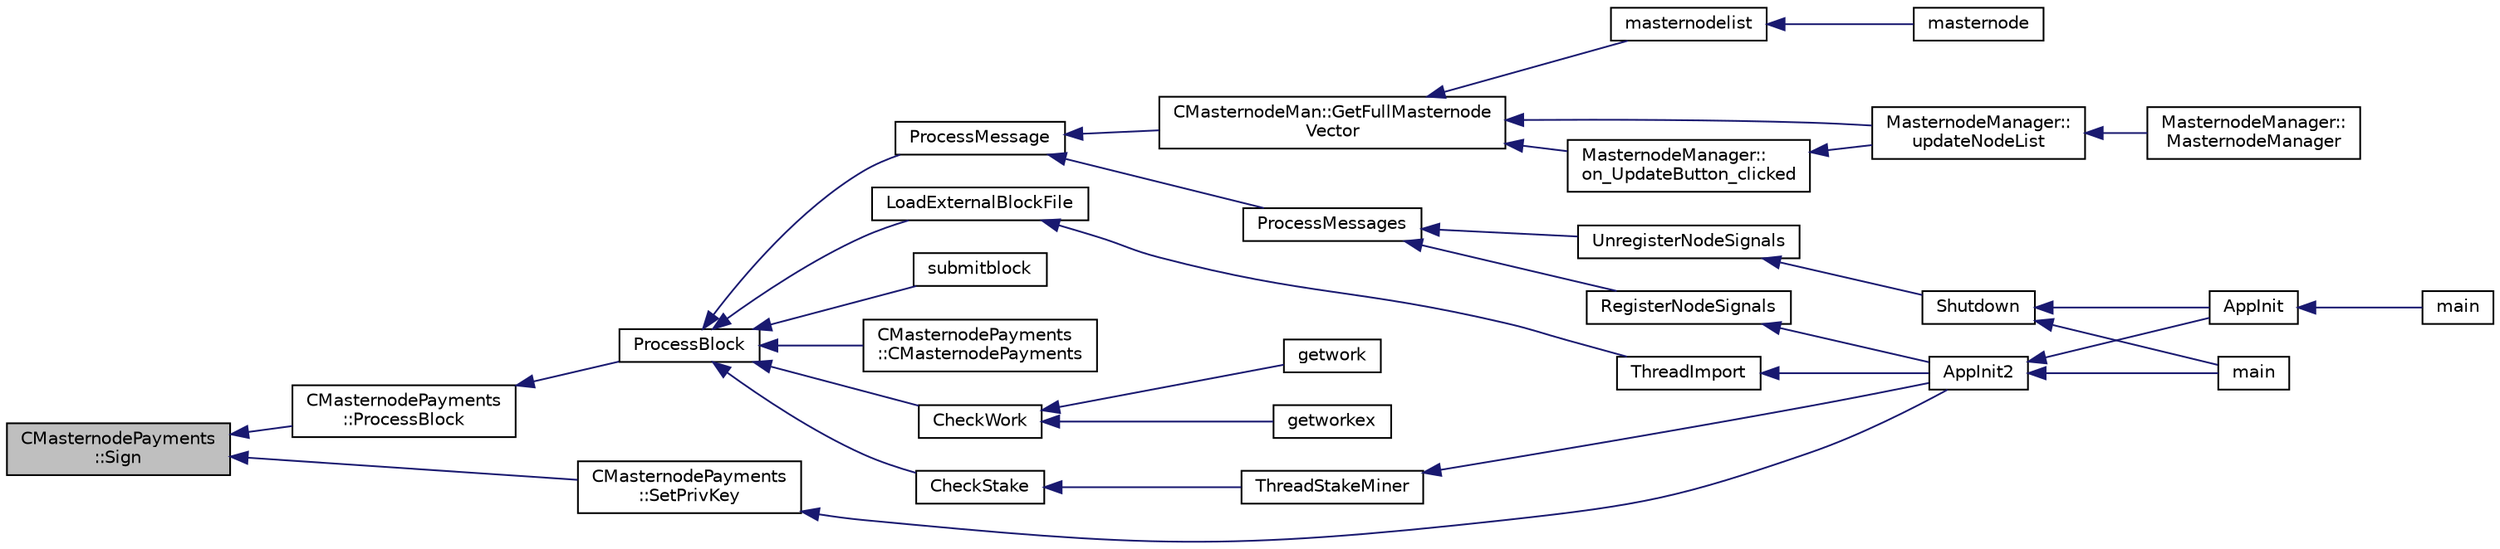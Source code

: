 digraph "CMasternodePayments::Sign"
{
  edge [fontname="Helvetica",fontsize="10",labelfontname="Helvetica",labelfontsize="10"];
  node [fontname="Helvetica",fontsize="10",shape=record];
  rankdir="LR";
  Node969 [label="CMasternodePayments\l::Sign",height=0.2,width=0.4,color="black", fillcolor="grey75", style="filled", fontcolor="black"];
  Node969 -> Node970 [dir="back",color="midnightblue",fontsize="10",style="solid",fontname="Helvetica"];
  Node970 [label="CMasternodePayments\l::ProcessBlock",height=0.2,width=0.4,color="black", fillcolor="white", style="filled",URL="$dc/d9a/class_c_masternode_payments.html#aa23dfbc148f10f601e9771bfcffea441"];
  Node970 -> Node971 [dir="back",color="midnightblue",fontsize="10",style="solid",fontname="Helvetica"];
  Node971 [label="ProcessBlock",height=0.2,width=0.4,color="black", fillcolor="white", style="filled",URL="$d4/dbf/main_8h.html#a7c8a7be3439bb5e1e40548a332a3cf29"];
  Node971 -> Node972 [dir="back",color="midnightblue",fontsize="10",style="solid",fontname="Helvetica"];
  Node972 [label="LoadExternalBlockFile",height=0.2,width=0.4,color="black", fillcolor="white", style="filled",URL="$df/d0a/main_8cpp.html#afbdbbb5a1b376748e5460cbcf644a9af"];
  Node972 -> Node973 [dir="back",color="midnightblue",fontsize="10",style="solid",fontname="Helvetica"];
  Node973 [label="ThreadImport",height=0.2,width=0.4,color="black", fillcolor="white", style="filled",URL="$d4/dbf/main_8h.html#a0189c34248cd89bbbe20d4d6045bd7c9"];
  Node973 -> Node974 [dir="back",color="midnightblue",fontsize="10",style="solid",fontname="Helvetica"];
  Node974 [label="AppInit2",height=0.2,width=0.4,color="black", fillcolor="white", style="filled",URL="$d8/dc0/init_8h.html#a1a4c1bfbf6ba1db77e988b89b9cadfd3",tooltip="Initialize ion. "];
  Node974 -> Node975 [dir="back",color="midnightblue",fontsize="10",style="solid",fontname="Helvetica"];
  Node975 [label="AppInit",height=0.2,width=0.4,color="black", fillcolor="white", style="filled",URL="$d4/d35/iond_8cpp.html#ac59316b767e6984e1285f0531275286b"];
  Node975 -> Node976 [dir="back",color="midnightblue",fontsize="10",style="solid",fontname="Helvetica"];
  Node976 [label="main",height=0.2,width=0.4,color="black", fillcolor="white", style="filled",URL="$d4/d35/iond_8cpp.html#a0ddf1224851353fc92bfbff6f499fa97"];
  Node974 -> Node977 [dir="back",color="midnightblue",fontsize="10",style="solid",fontname="Helvetica"];
  Node977 [label="main",height=0.2,width=0.4,color="black", fillcolor="white", style="filled",URL="$d5/d2d/ion_8cpp.html#a0ddf1224851353fc92bfbff6f499fa97"];
  Node971 -> Node978 [dir="back",color="midnightblue",fontsize="10",style="solid",fontname="Helvetica"];
  Node978 [label="ProcessMessage",height=0.2,width=0.4,color="black", fillcolor="white", style="filled",URL="$df/d0a/main_8cpp.html#a8ba92b1a4bce3c835e887a9073d17d8e"];
  Node978 -> Node979 [dir="back",color="midnightblue",fontsize="10",style="solid",fontname="Helvetica"];
  Node979 [label="ProcessMessages",height=0.2,width=0.4,color="black", fillcolor="white", style="filled",URL="$d4/dbf/main_8h.html#a196f9318f02448b85b28d612698934fd"];
  Node979 -> Node980 [dir="back",color="midnightblue",fontsize="10",style="solid",fontname="Helvetica"];
  Node980 [label="RegisterNodeSignals",height=0.2,width=0.4,color="black", fillcolor="white", style="filled",URL="$d4/dbf/main_8h.html#ab02615ff65f91d69f8d786ec900baa8a",tooltip="Register with a network node to receive its signals. "];
  Node980 -> Node974 [dir="back",color="midnightblue",fontsize="10",style="solid",fontname="Helvetica"];
  Node979 -> Node981 [dir="back",color="midnightblue",fontsize="10",style="solid",fontname="Helvetica"];
  Node981 [label="UnregisterNodeSignals",height=0.2,width=0.4,color="black", fillcolor="white", style="filled",URL="$d4/dbf/main_8h.html#a3ef0cc6e9d9d6435ee2a5569244d6ebd",tooltip="Unregister a network node. "];
  Node981 -> Node982 [dir="back",color="midnightblue",fontsize="10",style="solid",fontname="Helvetica"];
  Node982 [label="Shutdown",height=0.2,width=0.4,color="black", fillcolor="white", style="filled",URL="$d8/dc0/init_8h.html#ac5f038c2b480cf9ef5e19e3eba8dbaf9"];
  Node982 -> Node975 [dir="back",color="midnightblue",fontsize="10",style="solid",fontname="Helvetica"];
  Node982 -> Node977 [dir="back",color="midnightblue",fontsize="10",style="solid",fontname="Helvetica"];
  Node978 -> Node983 [dir="back",color="midnightblue",fontsize="10",style="solid",fontname="Helvetica"];
  Node983 [label="CMasternodeMan::GetFullMasternode\lVector",height=0.2,width=0.4,color="black", fillcolor="white", style="filled",URL="$dc/d6b/class_c_masternode_man.html#ab39e213a7601e1bef2eba1d5d63206f5"];
  Node983 -> Node984 [dir="back",color="midnightblue",fontsize="10",style="solid",fontname="Helvetica"];
  Node984 [label="MasternodeManager::\lupdateNodeList",height=0.2,width=0.4,color="black", fillcolor="white", style="filled",URL="$d9/d70/class_masternode_manager.html#a5485a8bd6ccf673027165cc1207dfae9"];
  Node984 -> Node985 [dir="back",color="midnightblue",fontsize="10",style="solid",fontname="Helvetica"];
  Node985 [label="MasternodeManager::\lMasternodeManager",height=0.2,width=0.4,color="black", fillcolor="white", style="filled",URL="$d9/d70/class_masternode_manager.html#ad18cb99065e056e6b791e2356de826bf"];
  Node983 -> Node986 [dir="back",color="midnightblue",fontsize="10",style="solid",fontname="Helvetica"];
  Node986 [label="MasternodeManager::\lon_UpdateButton_clicked",height=0.2,width=0.4,color="black", fillcolor="white", style="filled",URL="$d9/d70/class_masternode_manager.html#ae8d07b4d869e3eb09fe1be445eff0430"];
  Node986 -> Node984 [dir="back",color="midnightblue",fontsize="10",style="solid",fontname="Helvetica"];
  Node983 -> Node987 [dir="back",color="midnightblue",fontsize="10",style="solid",fontname="Helvetica"];
  Node987 [label="masternodelist",height=0.2,width=0.4,color="black", fillcolor="white", style="filled",URL="$d5/d6b/rpcstashedsend_8cpp.html#a3a7ed7e37f21eb2912afc6e776f7236c"];
  Node987 -> Node988 [dir="back",color="midnightblue",fontsize="10",style="solid",fontname="Helvetica"];
  Node988 [label="masternode",height=0.2,width=0.4,color="black", fillcolor="white", style="filled",URL="$d5/d6b/rpcstashedsend_8cpp.html#a30609e443aeb47c29ed0878d16b1b5e1"];
  Node971 -> Node989 [dir="back",color="midnightblue",fontsize="10",style="solid",fontname="Helvetica"];
  Node989 [label="CMasternodePayments\l::CMasternodePayments",height=0.2,width=0.4,color="black", fillcolor="white", style="filled",URL="$dc/d9a/class_c_masternode_payments.html#a4b9454f265a927528c881716e7649973"];
  Node971 -> Node990 [dir="back",color="midnightblue",fontsize="10",style="solid",fontname="Helvetica"];
  Node990 [label="CheckWork",height=0.2,width=0.4,color="black", fillcolor="white", style="filled",URL="$de/d13/miner_8h.html#aadd8a05aa6d8fae1c0f4daa5e971a12a",tooltip="Check mined proof-of-work block. "];
  Node990 -> Node991 [dir="back",color="midnightblue",fontsize="10",style="solid",fontname="Helvetica"];
  Node991 [label="getworkex",height=0.2,width=0.4,color="black", fillcolor="white", style="filled",URL="$d4/ddd/rpcmining_8cpp.html#aa40f86dc468a3f2ef4a3bba99e20a069"];
  Node990 -> Node992 [dir="back",color="midnightblue",fontsize="10",style="solid",fontname="Helvetica"];
  Node992 [label="getwork",height=0.2,width=0.4,color="black", fillcolor="white", style="filled",URL="$d4/ddd/rpcmining_8cpp.html#a356be62c93d38267a7da9e1cb644d547"];
  Node971 -> Node993 [dir="back",color="midnightblue",fontsize="10",style="solid",fontname="Helvetica"];
  Node993 [label="CheckStake",height=0.2,width=0.4,color="black", fillcolor="white", style="filled",URL="$de/d13/miner_8h.html#a68be4bcfa03b86095641eac5ca996fed",tooltip="Check mined proof-of-stake block. "];
  Node993 -> Node994 [dir="back",color="midnightblue",fontsize="10",style="solid",fontname="Helvetica"];
  Node994 [label="ThreadStakeMiner",height=0.2,width=0.4,color="black", fillcolor="white", style="filled",URL="$d6/de3/miner_8cpp.html#a31faece5ef0e403969b3d3debd79b352"];
  Node994 -> Node974 [dir="back",color="midnightblue",fontsize="10",style="solid",fontname="Helvetica"];
  Node971 -> Node995 [dir="back",color="midnightblue",fontsize="10",style="solid",fontname="Helvetica"];
  Node995 [label="submitblock",height=0.2,width=0.4,color="black", fillcolor="white", style="filled",URL="$d4/ddd/rpcmining_8cpp.html#a6fc1aa077add8cb1c74207056616134d"];
  Node969 -> Node996 [dir="back",color="midnightblue",fontsize="10",style="solid",fontname="Helvetica"];
  Node996 [label="CMasternodePayments\l::SetPrivKey",height=0.2,width=0.4,color="black", fillcolor="white", style="filled",URL="$dc/d9a/class_c_masternode_payments.html#a525bcafd8d00b58a3e05a848ef493603"];
  Node996 -> Node974 [dir="back",color="midnightblue",fontsize="10",style="solid",fontname="Helvetica"];
}
